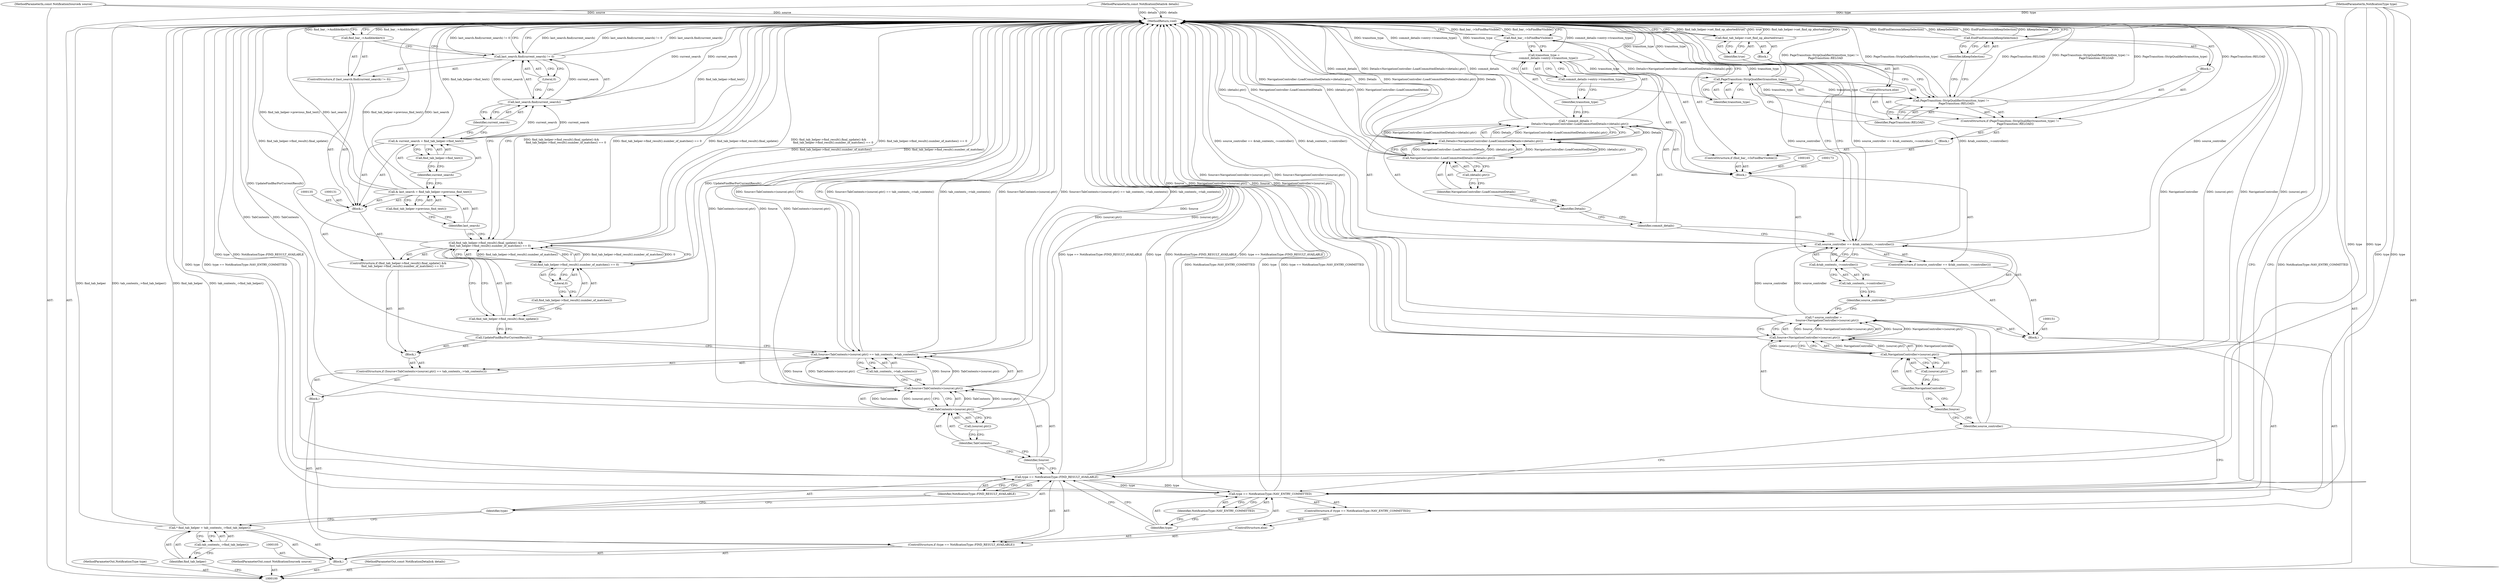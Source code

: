 digraph "0_Chrome_c90c6ca59378d7e86d1a2f28fe96bada35df1508_4" {
"1000192" [label="(MethodReturn,void)"];
"1000101" [label="(MethodParameterIn,NotificationType type)"];
"1000294" [label="(MethodParameterOut,NotificationType type)"];
"1000132" [label="(Call,& last_search = find_tab_helper->previous_find_text())"];
"1000133" [label="(Identifier,last_search)"];
"1000134" [label="(Call,find_tab_helper->previous_find_text())"];
"1000136" [label="(Call,& current_search = find_tab_helper->find_text())"];
"1000137" [label="(Identifier,current_search)"];
"1000138" [label="(Call,find_tab_helper->find_text())"];
"1000130" [label="(Block,)"];
"1000140" [label="(Call,last_search.find(current_search) != 0)"];
"1000141" [label="(Call,last_search.find(current_search))"];
"1000142" [label="(Identifier,current_search)"];
"1000143" [label="(Literal,0)"];
"1000139" [label="(ControlStructure,if (last_search.find(current_search) != 0))"];
"1000144" [label="(Call,find_bar_->AudibleAlert())"];
"1000147" [label="(Call,type == NotificationType::NAV_ENTRY_COMMITTED)"];
"1000148" [label="(Identifier,type)"];
"1000149" [label="(Identifier,NotificationType::NAV_ENTRY_COMMITTED)"];
"1000145" [label="(ControlStructure,else)"];
"1000146" [label="(ControlStructure,if (type == NotificationType::NAV_ENTRY_COMMITTED))"];
"1000152" [label="(Call,* source_controller =\n        Source<NavigationController>(source).ptr())"];
"1000153" [label="(Identifier,source_controller)"];
"1000150" [label="(Block,)"];
"1000156" [label="(Call,NavigationController>(source).ptr())"];
"1000157" [label="(Identifier,NavigationController)"];
"1000158" [label="(Call,(source).ptr())"];
"1000154" [label="(Call,Source<NavigationController>(source).ptr())"];
"1000155" [label="(Identifier,Source)"];
"1000162" [label="(Call,&tab_contents_->controller())"];
"1000163" [label="(Call,tab_contents_->controller())"];
"1000159" [label="(ControlStructure,if (source_controller == &tab_contents_->controller()))"];
"1000160" [label="(Call,source_controller == &tab_contents_->controller())"];
"1000161" [label="(Identifier,source_controller)"];
"1000102" [label="(MethodParameterIn,const NotificationSource& source)"];
"1000295" [label="(MethodParameterOut,const NotificationSource& source)"];
"1000166" [label="(Call,* commit_details =\n          Details<NavigationController::LoadCommittedDetails>(details).ptr())"];
"1000167" [label="(Identifier,commit_details)"];
"1000168" [label="(Call,Details<NavigationController::LoadCommittedDetails>(details).ptr())"];
"1000169" [label="(Identifier,Details)"];
"1000170" [label="(Call,NavigationController::LoadCommittedDetails>(details).ptr())"];
"1000171" [label="(Identifier,NavigationController::LoadCommittedDetails)"];
"1000172" [label="(Call,(details).ptr())"];
"1000174" [label="(Call,transition_type =\n          commit_details->entry->transition_type())"];
"1000175" [label="(Identifier,transition_type)"];
"1000164" [label="(Block,)"];
"1000176" [label="(Call,commit_details->entry->transition_type())"];
"1000178" [label="(Call,find_bar_->IsFindBarVisible())"];
"1000179" [label="(Block,)"];
"1000177" [label="(ControlStructure,if (find_bar_->IsFindBarVisible()))"];
"1000181" [label="(Call,PageTransition::StripQualifier(transition_type) !=\n            PageTransition::RELOAD)"];
"1000182" [label="(Call,PageTransition::StripQualifier(transition_type))"];
"1000183" [label="(Identifier,transition_type)"];
"1000180" [label="(ControlStructure,if (PageTransition::StripQualifier(transition_type) !=\n            PageTransition::RELOAD))"];
"1000184" [label="(Identifier,PageTransition::RELOAD)"];
"1000185" [label="(Block,)"];
"1000186" [label="(Call,EndFindSession(kKeepSelection))"];
"1000187" [label="(Identifier,kKeepSelection)"];
"1000188" [label="(ControlStructure,else)"];
"1000189" [label="(Block,)"];
"1000190" [label="(Call,find_tab_helper->set_find_op_aborted(true))"];
"1000191" [label="(Identifier,true)"];
"1000103" [label="(MethodParameterIn,const NotificationDetails& details)"];
"1000296" [label="(MethodParameterOut,const NotificationDetails& details)"];
"1000104" [label="(Block,)"];
"1000106" [label="(Call,* find_tab_helper = tab_contents_->find_tab_helper())"];
"1000107" [label="(Identifier,find_tab_helper)"];
"1000108" [label="(Call,tab_contents_->find_tab_helper())"];
"1000112" [label="(Identifier,NotificationType::FIND_RESULT_AVAILABLE)"];
"1000109" [label="(ControlStructure,if (type == NotificationType::FIND_RESULT_AVAILABLE))"];
"1000113" [label="(Block,)"];
"1000110" [label="(Call,type == NotificationType::FIND_RESULT_AVAILABLE)"];
"1000111" [label="(Identifier,type)"];
"1000118" [label="(Call,TabContents>(source).ptr())"];
"1000119" [label="(Identifier,TabContents)"];
"1000120" [label="(Call,(source).ptr())"];
"1000121" [label="(Call,tab_contents_->tab_contents())"];
"1000114" [label="(ControlStructure,if (Source<TabContents>(source).ptr() == tab_contents_->tab_contents()))"];
"1000122" [label="(Block,)"];
"1000115" [label="(Call,Source<TabContents>(source).ptr() == tab_contents_->tab_contents())"];
"1000116" [label="(Call,Source<TabContents>(source).ptr())"];
"1000117" [label="(Identifier,Source)"];
"1000123" [label="(Call,UpdateFindBarForCurrentResult())"];
"1000125" [label="(Call,find_tab_helper->find_result().final_update() &&\n          find_tab_helper->find_result().number_of_matches() == 0)"];
"1000126" [label="(Call,find_tab_helper->find_result().final_update())"];
"1000124" [label="(ControlStructure,if (find_tab_helper->find_result().final_update() &&\n          find_tab_helper->find_result().number_of_matches() == 0))"];
"1000127" [label="(Call,find_tab_helper->find_result().number_of_matches() == 0)"];
"1000128" [label="(Call,find_tab_helper->find_result().number_of_matches())"];
"1000129" [label="(Literal,0)"];
"1000192" -> "1000100"  [label="AST: "];
"1000192" -> "1000144"  [label="CFG: "];
"1000192" -> "1000140"  [label="CFG: "];
"1000192" -> "1000125"  [label="CFG: "];
"1000192" -> "1000115"  [label="CFG: "];
"1000192" -> "1000186"  [label="CFG: "];
"1000192" -> "1000190"  [label="CFG: "];
"1000192" -> "1000178"  [label="CFG: "];
"1000192" -> "1000160"  [label="CFG: "];
"1000192" -> "1000147"  [label="CFG: "];
"1000125" -> "1000192"  [label="DDG: find_tab_helper->find_result().final_update() &&\n          find_tab_helper->find_result().number_of_matches() == 0"];
"1000125" -> "1000192"  [label="DDG: find_tab_helper->find_result().number_of_matches() == 0"];
"1000125" -> "1000192"  [label="DDG: find_tab_helper->find_result().final_update()"];
"1000106" -> "1000192"  [label="DDG: tab_contents_->find_tab_helper()"];
"1000106" -> "1000192"  [label="DDG: find_tab_helper"];
"1000156" -> "1000192"  [label="DDG: NavigationController"];
"1000156" -> "1000192"  [label="DDG: (source).ptr()"];
"1000160" -> "1000192"  [label="DDG: source_controller == &tab_contents_->controller()"];
"1000160" -> "1000192"  [label="DDG: &tab_contents_->controller()"];
"1000160" -> "1000192"  [label="DDG: source_controller"];
"1000181" -> "1000192"  [label="DDG: PageTransition::StripQualifier(transition_type) !=\n            PageTransition::RELOAD"];
"1000181" -> "1000192"  [label="DDG: PageTransition::StripQualifier(transition_type)"];
"1000181" -> "1000192"  [label="DDG: PageTransition::RELOAD"];
"1000116" -> "1000192"  [label="DDG: TabContents>(source).ptr()"];
"1000116" -> "1000192"  [label="DDG: Source"];
"1000152" -> "1000192"  [label="DDG: Source<NavigationController>(source).ptr()"];
"1000168" -> "1000192"  [label="DDG: NavigationController::LoadCommittedDetails>(details).ptr()"];
"1000168" -> "1000192"  [label="DDG: Details"];
"1000118" -> "1000192"  [label="DDG: TabContents"];
"1000118" -> "1000192"  [label="DDG: (source).ptr()"];
"1000178" -> "1000192"  [label="DDG: find_bar_->IsFindBarVisible()"];
"1000166" -> "1000192"  [label="DDG: Details<NavigationController::LoadCommittedDetails>(details).ptr()"];
"1000166" -> "1000192"  [label="DDG: commit_details"];
"1000186" -> "1000192"  [label="DDG: EndFindSession(kKeepSelection)"];
"1000186" -> "1000192"  [label="DDG: kKeepSelection"];
"1000170" -> "1000192"  [label="DDG: (details).ptr()"];
"1000170" -> "1000192"  [label="DDG: NavigationController::LoadCommittedDetails"];
"1000141" -> "1000192"  [label="DDG: current_search"];
"1000190" -> "1000192"  [label="DDG: find_tab_helper->set_find_op_aborted(true)"];
"1000190" -> "1000192"  [label="DDG: true"];
"1000123" -> "1000192"  [label="DDG: UpdateFindBarForCurrentResult()"];
"1000140" -> "1000192"  [label="DDG: last_search.find(current_search)"];
"1000140" -> "1000192"  [label="DDG: last_search.find(current_search) != 0"];
"1000154" -> "1000192"  [label="DDG: Source"];
"1000154" -> "1000192"  [label="DDG: NavigationController>(source).ptr()"];
"1000144" -> "1000192"  [label="DDG: find_bar_->AudibleAlert()"];
"1000132" -> "1000192"  [label="DDG: find_tab_helper->previous_find_text()"];
"1000132" -> "1000192"  [label="DDG: last_search"];
"1000103" -> "1000192"  [label="DDG: details"];
"1000115" -> "1000192"  [label="DDG: Source<TabContents>(source).ptr() == tab_contents_->tab_contents()"];
"1000115" -> "1000192"  [label="DDG: tab_contents_->tab_contents()"];
"1000115" -> "1000192"  [label="DDG: Source<TabContents>(source).ptr()"];
"1000147" -> "1000192"  [label="DDG: NotificationType::NAV_ENTRY_COMMITTED"];
"1000147" -> "1000192"  [label="DDG: type"];
"1000147" -> "1000192"  [label="DDG: type == NotificationType::NAV_ENTRY_COMMITTED"];
"1000174" -> "1000192"  [label="DDG: commit_details->entry->transition_type()"];
"1000174" -> "1000192"  [label="DDG: transition_type"];
"1000102" -> "1000192"  [label="DDG: source"];
"1000110" -> "1000192"  [label="DDG: NotificationType::FIND_RESULT_AVAILABLE"];
"1000110" -> "1000192"  [label="DDG: type == NotificationType::FIND_RESULT_AVAILABLE"];
"1000110" -> "1000192"  [label="DDG: type"];
"1000101" -> "1000192"  [label="DDG: type"];
"1000136" -> "1000192"  [label="DDG: find_tab_helper->find_text()"];
"1000127" -> "1000192"  [label="DDG: find_tab_helper->find_result().number_of_matches()"];
"1000182" -> "1000192"  [label="DDG: transition_type"];
"1000101" -> "1000100"  [label="AST: "];
"1000101" -> "1000192"  [label="DDG: type"];
"1000101" -> "1000110"  [label="DDG: type"];
"1000101" -> "1000147"  [label="DDG: type"];
"1000294" -> "1000100"  [label="AST: "];
"1000132" -> "1000130"  [label="AST: "];
"1000132" -> "1000134"  [label="CFG: "];
"1000133" -> "1000132"  [label="AST: "];
"1000134" -> "1000132"  [label="AST: "];
"1000137" -> "1000132"  [label="CFG: "];
"1000132" -> "1000192"  [label="DDG: find_tab_helper->previous_find_text()"];
"1000132" -> "1000192"  [label="DDG: last_search"];
"1000133" -> "1000132"  [label="AST: "];
"1000133" -> "1000125"  [label="CFG: "];
"1000134" -> "1000133"  [label="CFG: "];
"1000134" -> "1000132"  [label="AST: "];
"1000134" -> "1000133"  [label="CFG: "];
"1000132" -> "1000134"  [label="CFG: "];
"1000136" -> "1000130"  [label="AST: "];
"1000136" -> "1000138"  [label="CFG: "];
"1000137" -> "1000136"  [label="AST: "];
"1000138" -> "1000136"  [label="AST: "];
"1000142" -> "1000136"  [label="CFG: "];
"1000136" -> "1000192"  [label="DDG: find_tab_helper->find_text()"];
"1000136" -> "1000141"  [label="DDG: current_search"];
"1000137" -> "1000136"  [label="AST: "];
"1000137" -> "1000132"  [label="CFG: "];
"1000138" -> "1000137"  [label="CFG: "];
"1000138" -> "1000136"  [label="AST: "];
"1000138" -> "1000137"  [label="CFG: "];
"1000136" -> "1000138"  [label="CFG: "];
"1000130" -> "1000124"  [label="AST: "];
"1000131" -> "1000130"  [label="AST: "];
"1000132" -> "1000130"  [label="AST: "];
"1000135" -> "1000130"  [label="AST: "];
"1000136" -> "1000130"  [label="AST: "];
"1000139" -> "1000130"  [label="AST: "];
"1000140" -> "1000139"  [label="AST: "];
"1000140" -> "1000143"  [label="CFG: "];
"1000141" -> "1000140"  [label="AST: "];
"1000143" -> "1000140"  [label="AST: "];
"1000144" -> "1000140"  [label="CFG: "];
"1000192" -> "1000140"  [label="CFG: "];
"1000140" -> "1000192"  [label="DDG: last_search.find(current_search)"];
"1000140" -> "1000192"  [label="DDG: last_search.find(current_search) != 0"];
"1000141" -> "1000140"  [label="DDG: current_search"];
"1000141" -> "1000140"  [label="AST: "];
"1000141" -> "1000142"  [label="CFG: "];
"1000142" -> "1000141"  [label="AST: "];
"1000143" -> "1000141"  [label="CFG: "];
"1000141" -> "1000192"  [label="DDG: current_search"];
"1000141" -> "1000140"  [label="DDG: current_search"];
"1000136" -> "1000141"  [label="DDG: current_search"];
"1000142" -> "1000141"  [label="AST: "];
"1000142" -> "1000136"  [label="CFG: "];
"1000141" -> "1000142"  [label="CFG: "];
"1000143" -> "1000140"  [label="AST: "];
"1000143" -> "1000141"  [label="CFG: "];
"1000140" -> "1000143"  [label="CFG: "];
"1000139" -> "1000130"  [label="AST: "];
"1000140" -> "1000139"  [label="AST: "];
"1000144" -> "1000139"  [label="AST: "];
"1000144" -> "1000139"  [label="AST: "];
"1000144" -> "1000140"  [label="CFG: "];
"1000192" -> "1000144"  [label="CFG: "];
"1000144" -> "1000192"  [label="DDG: find_bar_->AudibleAlert()"];
"1000147" -> "1000146"  [label="AST: "];
"1000147" -> "1000149"  [label="CFG: "];
"1000148" -> "1000147"  [label="AST: "];
"1000149" -> "1000147"  [label="AST: "];
"1000153" -> "1000147"  [label="CFG: "];
"1000192" -> "1000147"  [label="CFG: "];
"1000147" -> "1000192"  [label="DDG: NotificationType::NAV_ENTRY_COMMITTED"];
"1000147" -> "1000192"  [label="DDG: type"];
"1000147" -> "1000192"  [label="DDG: type == NotificationType::NAV_ENTRY_COMMITTED"];
"1000110" -> "1000147"  [label="DDG: type"];
"1000101" -> "1000147"  [label="DDG: type"];
"1000148" -> "1000147"  [label="AST: "];
"1000148" -> "1000110"  [label="CFG: "];
"1000149" -> "1000148"  [label="CFG: "];
"1000149" -> "1000147"  [label="AST: "];
"1000149" -> "1000148"  [label="CFG: "];
"1000147" -> "1000149"  [label="CFG: "];
"1000145" -> "1000109"  [label="AST: "];
"1000146" -> "1000145"  [label="AST: "];
"1000146" -> "1000145"  [label="AST: "];
"1000147" -> "1000146"  [label="AST: "];
"1000150" -> "1000146"  [label="AST: "];
"1000152" -> "1000150"  [label="AST: "];
"1000152" -> "1000154"  [label="CFG: "];
"1000153" -> "1000152"  [label="AST: "];
"1000154" -> "1000152"  [label="AST: "];
"1000161" -> "1000152"  [label="CFG: "];
"1000152" -> "1000192"  [label="DDG: Source<NavigationController>(source).ptr()"];
"1000154" -> "1000152"  [label="DDG: Source"];
"1000154" -> "1000152"  [label="DDG: NavigationController>(source).ptr()"];
"1000152" -> "1000160"  [label="DDG: source_controller"];
"1000153" -> "1000152"  [label="AST: "];
"1000153" -> "1000147"  [label="CFG: "];
"1000155" -> "1000153"  [label="CFG: "];
"1000150" -> "1000146"  [label="AST: "];
"1000151" -> "1000150"  [label="AST: "];
"1000152" -> "1000150"  [label="AST: "];
"1000159" -> "1000150"  [label="AST: "];
"1000156" -> "1000154"  [label="AST: "];
"1000156" -> "1000158"  [label="CFG: "];
"1000157" -> "1000156"  [label="AST: "];
"1000158" -> "1000156"  [label="AST: "];
"1000154" -> "1000156"  [label="CFG: "];
"1000156" -> "1000192"  [label="DDG: NavigationController"];
"1000156" -> "1000192"  [label="DDG: (source).ptr()"];
"1000156" -> "1000154"  [label="DDG: NavigationController"];
"1000156" -> "1000154"  [label="DDG: (source).ptr()"];
"1000157" -> "1000156"  [label="AST: "];
"1000157" -> "1000155"  [label="CFG: "];
"1000158" -> "1000157"  [label="CFG: "];
"1000158" -> "1000156"  [label="AST: "];
"1000158" -> "1000157"  [label="CFG: "];
"1000156" -> "1000158"  [label="CFG: "];
"1000154" -> "1000152"  [label="AST: "];
"1000154" -> "1000156"  [label="CFG: "];
"1000155" -> "1000154"  [label="AST: "];
"1000156" -> "1000154"  [label="AST: "];
"1000152" -> "1000154"  [label="CFG: "];
"1000154" -> "1000192"  [label="DDG: Source"];
"1000154" -> "1000192"  [label="DDG: NavigationController>(source).ptr()"];
"1000154" -> "1000152"  [label="DDG: Source"];
"1000154" -> "1000152"  [label="DDG: NavigationController>(source).ptr()"];
"1000156" -> "1000154"  [label="DDG: NavigationController"];
"1000156" -> "1000154"  [label="DDG: (source).ptr()"];
"1000155" -> "1000154"  [label="AST: "];
"1000155" -> "1000153"  [label="CFG: "];
"1000157" -> "1000155"  [label="CFG: "];
"1000162" -> "1000160"  [label="AST: "];
"1000162" -> "1000163"  [label="CFG: "];
"1000163" -> "1000162"  [label="AST: "];
"1000160" -> "1000162"  [label="CFG: "];
"1000163" -> "1000162"  [label="AST: "];
"1000163" -> "1000161"  [label="CFG: "];
"1000162" -> "1000163"  [label="CFG: "];
"1000159" -> "1000150"  [label="AST: "];
"1000160" -> "1000159"  [label="AST: "];
"1000164" -> "1000159"  [label="AST: "];
"1000160" -> "1000159"  [label="AST: "];
"1000160" -> "1000162"  [label="CFG: "];
"1000161" -> "1000160"  [label="AST: "];
"1000162" -> "1000160"  [label="AST: "];
"1000167" -> "1000160"  [label="CFG: "];
"1000192" -> "1000160"  [label="CFG: "];
"1000160" -> "1000192"  [label="DDG: source_controller == &tab_contents_->controller()"];
"1000160" -> "1000192"  [label="DDG: &tab_contents_->controller()"];
"1000160" -> "1000192"  [label="DDG: source_controller"];
"1000152" -> "1000160"  [label="DDG: source_controller"];
"1000161" -> "1000160"  [label="AST: "];
"1000161" -> "1000152"  [label="CFG: "];
"1000163" -> "1000161"  [label="CFG: "];
"1000102" -> "1000100"  [label="AST: "];
"1000102" -> "1000192"  [label="DDG: source"];
"1000295" -> "1000100"  [label="AST: "];
"1000166" -> "1000164"  [label="AST: "];
"1000166" -> "1000168"  [label="CFG: "];
"1000167" -> "1000166"  [label="AST: "];
"1000168" -> "1000166"  [label="AST: "];
"1000175" -> "1000166"  [label="CFG: "];
"1000166" -> "1000192"  [label="DDG: Details<NavigationController::LoadCommittedDetails>(details).ptr()"];
"1000166" -> "1000192"  [label="DDG: commit_details"];
"1000168" -> "1000166"  [label="DDG: Details"];
"1000168" -> "1000166"  [label="DDG: NavigationController::LoadCommittedDetails>(details).ptr()"];
"1000167" -> "1000166"  [label="AST: "];
"1000167" -> "1000160"  [label="CFG: "];
"1000169" -> "1000167"  [label="CFG: "];
"1000168" -> "1000166"  [label="AST: "];
"1000168" -> "1000170"  [label="CFG: "];
"1000169" -> "1000168"  [label="AST: "];
"1000170" -> "1000168"  [label="AST: "];
"1000166" -> "1000168"  [label="CFG: "];
"1000168" -> "1000192"  [label="DDG: NavigationController::LoadCommittedDetails>(details).ptr()"];
"1000168" -> "1000192"  [label="DDG: Details"];
"1000168" -> "1000166"  [label="DDG: Details"];
"1000168" -> "1000166"  [label="DDG: NavigationController::LoadCommittedDetails>(details).ptr()"];
"1000170" -> "1000168"  [label="DDG: NavigationController::LoadCommittedDetails"];
"1000170" -> "1000168"  [label="DDG: (details).ptr()"];
"1000169" -> "1000168"  [label="AST: "];
"1000169" -> "1000167"  [label="CFG: "];
"1000171" -> "1000169"  [label="CFG: "];
"1000170" -> "1000168"  [label="AST: "];
"1000170" -> "1000172"  [label="CFG: "];
"1000171" -> "1000170"  [label="AST: "];
"1000172" -> "1000170"  [label="AST: "];
"1000168" -> "1000170"  [label="CFG: "];
"1000170" -> "1000192"  [label="DDG: (details).ptr()"];
"1000170" -> "1000192"  [label="DDG: NavigationController::LoadCommittedDetails"];
"1000170" -> "1000168"  [label="DDG: NavigationController::LoadCommittedDetails"];
"1000170" -> "1000168"  [label="DDG: (details).ptr()"];
"1000171" -> "1000170"  [label="AST: "];
"1000171" -> "1000169"  [label="CFG: "];
"1000172" -> "1000171"  [label="CFG: "];
"1000172" -> "1000170"  [label="AST: "];
"1000172" -> "1000171"  [label="CFG: "];
"1000170" -> "1000172"  [label="CFG: "];
"1000174" -> "1000164"  [label="AST: "];
"1000174" -> "1000176"  [label="CFG: "];
"1000175" -> "1000174"  [label="AST: "];
"1000176" -> "1000174"  [label="AST: "];
"1000178" -> "1000174"  [label="CFG: "];
"1000174" -> "1000192"  [label="DDG: commit_details->entry->transition_type()"];
"1000174" -> "1000192"  [label="DDG: transition_type"];
"1000174" -> "1000182"  [label="DDG: transition_type"];
"1000175" -> "1000174"  [label="AST: "];
"1000175" -> "1000166"  [label="CFG: "];
"1000176" -> "1000175"  [label="CFG: "];
"1000164" -> "1000159"  [label="AST: "];
"1000165" -> "1000164"  [label="AST: "];
"1000166" -> "1000164"  [label="AST: "];
"1000173" -> "1000164"  [label="AST: "];
"1000174" -> "1000164"  [label="AST: "];
"1000177" -> "1000164"  [label="AST: "];
"1000176" -> "1000174"  [label="AST: "];
"1000176" -> "1000175"  [label="CFG: "];
"1000174" -> "1000176"  [label="CFG: "];
"1000178" -> "1000177"  [label="AST: "];
"1000178" -> "1000174"  [label="CFG: "];
"1000183" -> "1000178"  [label="CFG: "];
"1000192" -> "1000178"  [label="CFG: "];
"1000178" -> "1000192"  [label="DDG: find_bar_->IsFindBarVisible()"];
"1000179" -> "1000177"  [label="AST: "];
"1000180" -> "1000179"  [label="AST: "];
"1000177" -> "1000164"  [label="AST: "];
"1000178" -> "1000177"  [label="AST: "];
"1000179" -> "1000177"  [label="AST: "];
"1000181" -> "1000180"  [label="AST: "];
"1000181" -> "1000184"  [label="CFG: "];
"1000182" -> "1000181"  [label="AST: "];
"1000184" -> "1000181"  [label="AST: "];
"1000187" -> "1000181"  [label="CFG: "];
"1000191" -> "1000181"  [label="CFG: "];
"1000181" -> "1000192"  [label="DDG: PageTransition::StripQualifier(transition_type) !=\n            PageTransition::RELOAD"];
"1000181" -> "1000192"  [label="DDG: PageTransition::StripQualifier(transition_type)"];
"1000181" -> "1000192"  [label="DDG: PageTransition::RELOAD"];
"1000182" -> "1000181"  [label="DDG: transition_type"];
"1000182" -> "1000181"  [label="AST: "];
"1000182" -> "1000183"  [label="CFG: "];
"1000183" -> "1000182"  [label="AST: "];
"1000184" -> "1000182"  [label="CFG: "];
"1000182" -> "1000192"  [label="DDG: transition_type"];
"1000182" -> "1000181"  [label="DDG: transition_type"];
"1000174" -> "1000182"  [label="DDG: transition_type"];
"1000183" -> "1000182"  [label="AST: "];
"1000183" -> "1000178"  [label="CFG: "];
"1000182" -> "1000183"  [label="CFG: "];
"1000180" -> "1000179"  [label="AST: "];
"1000181" -> "1000180"  [label="AST: "];
"1000185" -> "1000180"  [label="AST: "];
"1000188" -> "1000180"  [label="AST: "];
"1000184" -> "1000181"  [label="AST: "];
"1000184" -> "1000182"  [label="CFG: "];
"1000181" -> "1000184"  [label="CFG: "];
"1000185" -> "1000180"  [label="AST: "];
"1000186" -> "1000185"  [label="AST: "];
"1000186" -> "1000185"  [label="AST: "];
"1000186" -> "1000187"  [label="CFG: "];
"1000187" -> "1000186"  [label="AST: "];
"1000192" -> "1000186"  [label="CFG: "];
"1000186" -> "1000192"  [label="DDG: EndFindSession(kKeepSelection)"];
"1000186" -> "1000192"  [label="DDG: kKeepSelection"];
"1000187" -> "1000186"  [label="AST: "];
"1000187" -> "1000181"  [label="CFG: "];
"1000186" -> "1000187"  [label="CFG: "];
"1000188" -> "1000180"  [label="AST: "];
"1000189" -> "1000188"  [label="AST: "];
"1000189" -> "1000188"  [label="AST: "];
"1000190" -> "1000189"  [label="AST: "];
"1000190" -> "1000189"  [label="AST: "];
"1000190" -> "1000191"  [label="CFG: "];
"1000191" -> "1000190"  [label="AST: "];
"1000192" -> "1000190"  [label="CFG: "];
"1000190" -> "1000192"  [label="DDG: find_tab_helper->set_find_op_aborted(true)"];
"1000190" -> "1000192"  [label="DDG: true"];
"1000191" -> "1000190"  [label="AST: "];
"1000191" -> "1000181"  [label="CFG: "];
"1000190" -> "1000191"  [label="CFG: "];
"1000103" -> "1000100"  [label="AST: "];
"1000103" -> "1000192"  [label="DDG: details"];
"1000296" -> "1000100"  [label="AST: "];
"1000104" -> "1000100"  [label="AST: "];
"1000105" -> "1000104"  [label="AST: "];
"1000106" -> "1000104"  [label="AST: "];
"1000109" -> "1000104"  [label="AST: "];
"1000106" -> "1000104"  [label="AST: "];
"1000106" -> "1000108"  [label="CFG: "];
"1000107" -> "1000106"  [label="AST: "];
"1000108" -> "1000106"  [label="AST: "];
"1000111" -> "1000106"  [label="CFG: "];
"1000106" -> "1000192"  [label="DDG: tab_contents_->find_tab_helper()"];
"1000106" -> "1000192"  [label="DDG: find_tab_helper"];
"1000107" -> "1000106"  [label="AST: "];
"1000107" -> "1000100"  [label="CFG: "];
"1000108" -> "1000107"  [label="CFG: "];
"1000108" -> "1000106"  [label="AST: "];
"1000108" -> "1000107"  [label="CFG: "];
"1000106" -> "1000108"  [label="CFG: "];
"1000112" -> "1000110"  [label="AST: "];
"1000112" -> "1000111"  [label="CFG: "];
"1000110" -> "1000112"  [label="CFG: "];
"1000109" -> "1000104"  [label="AST: "];
"1000110" -> "1000109"  [label="AST: "];
"1000113" -> "1000109"  [label="AST: "];
"1000145" -> "1000109"  [label="AST: "];
"1000113" -> "1000109"  [label="AST: "];
"1000114" -> "1000113"  [label="AST: "];
"1000110" -> "1000109"  [label="AST: "];
"1000110" -> "1000112"  [label="CFG: "];
"1000111" -> "1000110"  [label="AST: "];
"1000112" -> "1000110"  [label="AST: "];
"1000117" -> "1000110"  [label="CFG: "];
"1000148" -> "1000110"  [label="CFG: "];
"1000110" -> "1000192"  [label="DDG: NotificationType::FIND_RESULT_AVAILABLE"];
"1000110" -> "1000192"  [label="DDG: type == NotificationType::FIND_RESULT_AVAILABLE"];
"1000110" -> "1000192"  [label="DDG: type"];
"1000101" -> "1000110"  [label="DDG: type"];
"1000110" -> "1000147"  [label="DDG: type"];
"1000111" -> "1000110"  [label="AST: "];
"1000111" -> "1000106"  [label="CFG: "];
"1000112" -> "1000111"  [label="CFG: "];
"1000118" -> "1000116"  [label="AST: "];
"1000118" -> "1000120"  [label="CFG: "];
"1000119" -> "1000118"  [label="AST: "];
"1000120" -> "1000118"  [label="AST: "];
"1000116" -> "1000118"  [label="CFG: "];
"1000118" -> "1000192"  [label="DDG: TabContents"];
"1000118" -> "1000192"  [label="DDG: (source).ptr()"];
"1000118" -> "1000116"  [label="DDG: TabContents"];
"1000118" -> "1000116"  [label="DDG: (source).ptr()"];
"1000119" -> "1000118"  [label="AST: "];
"1000119" -> "1000117"  [label="CFG: "];
"1000120" -> "1000119"  [label="CFG: "];
"1000120" -> "1000118"  [label="AST: "];
"1000120" -> "1000119"  [label="CFG: "];
"1000118" -> "1000120"  [label="CFG: "];
"1000121" -> "1000115"  [label="AST: "];
"1000121" -> "1000116"  [label="CFG: "];
"1000115" -> "1000121"  [label="CFG: "];
"1000114" -> "1000113"  [label="AST: "];
"1000115" -> "1000114"  [label="AST: "];
"1000122" -> "1000114"  [label="AST: "];
"1000122" -> "1000114"  [label="AST: "];
"1000123" -> "1000122"  [label="AST: "];
"1000124" -> "1000122"  [label="AST: "];
"1000115" -> "1000114"  [label="AST: "];
"1000115" -> "1000121"  [label="CFG: "];
"1000116" -> "1000115"  [label="AST: "];
"1000121" -> "1000115"  [label="AST: "];
"1000123" -> "1000115"  [label="CFG: "];
"1000192" -> "1000115"  [label="CFG: "];
"1000115" -> "1000192"  [label="DDG: Source<TabContents>(source).ptr() == tab_contents_->tab_contents()"];
"1000115" -> "1000192"  [label="DDG: tab_contents_->tab_contents()"];
"1000115" -> "1000192"  [label="DDG: Source<TabContents>(source).ptr()"];
"1000116" -> "1000115"  [label="DDG: Source"];
"1000116" -> "1000115"  [label="DDG: TabContents>(source).ptr()"];
"1000116" -> "1000115"  [label="AST: "];
"1000116" -> "1000118"  [label="CFG: "];
"1000117" -> "1000116"  [label="AST: "];
"1000118" -> "1000116"  [label="AST: "];
"1000121" -> "1000116"  [label="CFG: "];
"1000116" -> "1000192"  [label="DDG: TabContents>(source).ptr()"];
"1000116" -> "1000192"  [label="DDG: Source"];
"1000116" -> "1000115"  [label="DDG: Source"];
"1000116" -> "1000115"  [label="DDG: TabContents>(source).ptr()"];
"1000118" -> "1000116"  [label="DDG: TabContents"];
"1000118" -> "1000116"  [label="DDG: (source).ptr()"];
"1000117" -> "1000116"  [label="AST: "];
"1000117" -> "1000110"  [label="CFG: "];
"1000119" -> "1000117"  [label="CFG: "];
"1000123" -> "1000122"  [label="AST: "];
"1000123" -> "1000115"  [label="CFG: "];
"1000126" -> "1000123"  [label="CFG: "];
"1000123" -> "1000192"  [label="DDG: UpdateFindBarForCurrentResult()"];
"1000125" -> "1000124"  [label="AST: "];
"1000125" -> "1000126"  [label="CFG: "];
"1000125" -> "1000127"  [label="CFG: "];
"1000126" -> "1000125"  [label="AST: "];
"1000127" -> "1000125"  [label="AST: "];
"1000133" -> "1000125"  [label="CFG: "];
"1000192" -> "1000125"  [label="CFG: "];
"1000125" -> "1000192"  [label="DDG: find_tab_helper->find_result().final_update() &&\n          find_tab_helper->find_result().number_of_matches() == 0"];
"1000125" -> "1000192"  [label="DDG: find_tab_helper->find_result().number_of_matches() == 0"];
"1000125" -> "1000192"  [label="DDG: find_tab_helper->find_result().final_update()"];
"1000127" -> "1000125"  [label="DDG: find_tab_helper->find_result().number_of_matches()"];
"1000127" -> "1000125"  [label="DDG: 0"];
"1000126" -> "1000125"  [label="AST: "];
"1000126" -> "1000123"  [label="CFG: "];
"1000128" -> "1000126"  [label="CFG: "];
"1000125" -> "1000126"  [label="CFG: "];
"1000124" -> "1000122"  [label="AST: "];
"1000125" -> "1000124"  [label="AST: "];
"1000130" -> "1000124"  [label="AST: "];
"1000127" -> "1000125"  [label="AST: "];
"1000127" -> "1000129"  [label="CFG: "];
"1000128" -> "1000127"  [label="AST: "];
"1000129" -> "1000127"  [label="AST: "];
"1000125" -> "1000127"  [label="CFG: "];
"1000127" -> "1000192"  [label="DDG: find_tab_helper->find_result().number_of_matches()"];
"1000127" -> "1000125"  [label="DDG: find_tab_helper->find_result().number_of_matches()"];
"1000127" -> "1000125"  [label="DDG: 0"];
"1000128" -> "1000127"  [label="AST: "];
"1000128" -> "1000126"  [label="CFG: "];
"1000129" -> "1000128"  [label="CFG: "];
"1000129" -> "1000127"  [label="AST: "];
"1000129" -> "1000128"  [label="CFG: "];
"1000127" -> "1000129"  [label="CFG: "];
}
